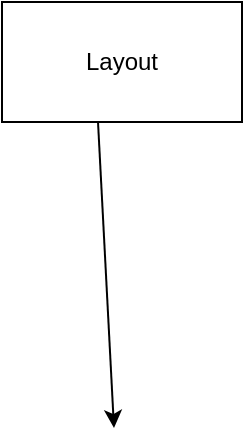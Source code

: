 <mxfile version="26.1.0">
  <diagram name="Page-1" id="qmKXnYMo5X_zajCOCKbC">
    <mxGraphModel dx="1050" dy="641" grid="0" gridSize="10" guides="1" tooltips="1" connect="1" arrows="1" fold="1" page="1" pageScale="1" pageWidth="850" pageHeight="1100" math="0" shadow="0" adaptiveColors="auto">
      <root>
        <mxCell id="0" />
        <mxCell id="1" parent="0" />
        <mxCell id="e25hLly0Vo0kq5AeTsaq-1" value="Layout" style="rounded=0;whiteSpace=wrap;html=1;" vertex="1" parent="1">
          <mxGeometry x="356" y="95" width="120" height="60" as="geometry" />
        </mxCell>
        <mxCell id="e25hLly0Vo0kq5AeTsaq-2" value="" style="endArrow=classic;html=1;rounded=0;exitX=0.4;exitY=1;exitDx=0;exitDy=0;exitPerimeter=0;" edge="1" parent="1" source="e25hLly0Vo0kq5AeTsaq-1">
          <mxGeometry width="50" height="50" relative="1" as="geometry">
            <mxPoint x="405" y="218" as="sourcePoint" />
            <mxPoint x="412" y="308" as="targetPoint" />
          </mxGeometry>
        </mxCell>
      </root>
    </mxGraphModel>
  </diagram>
</mxfile>
